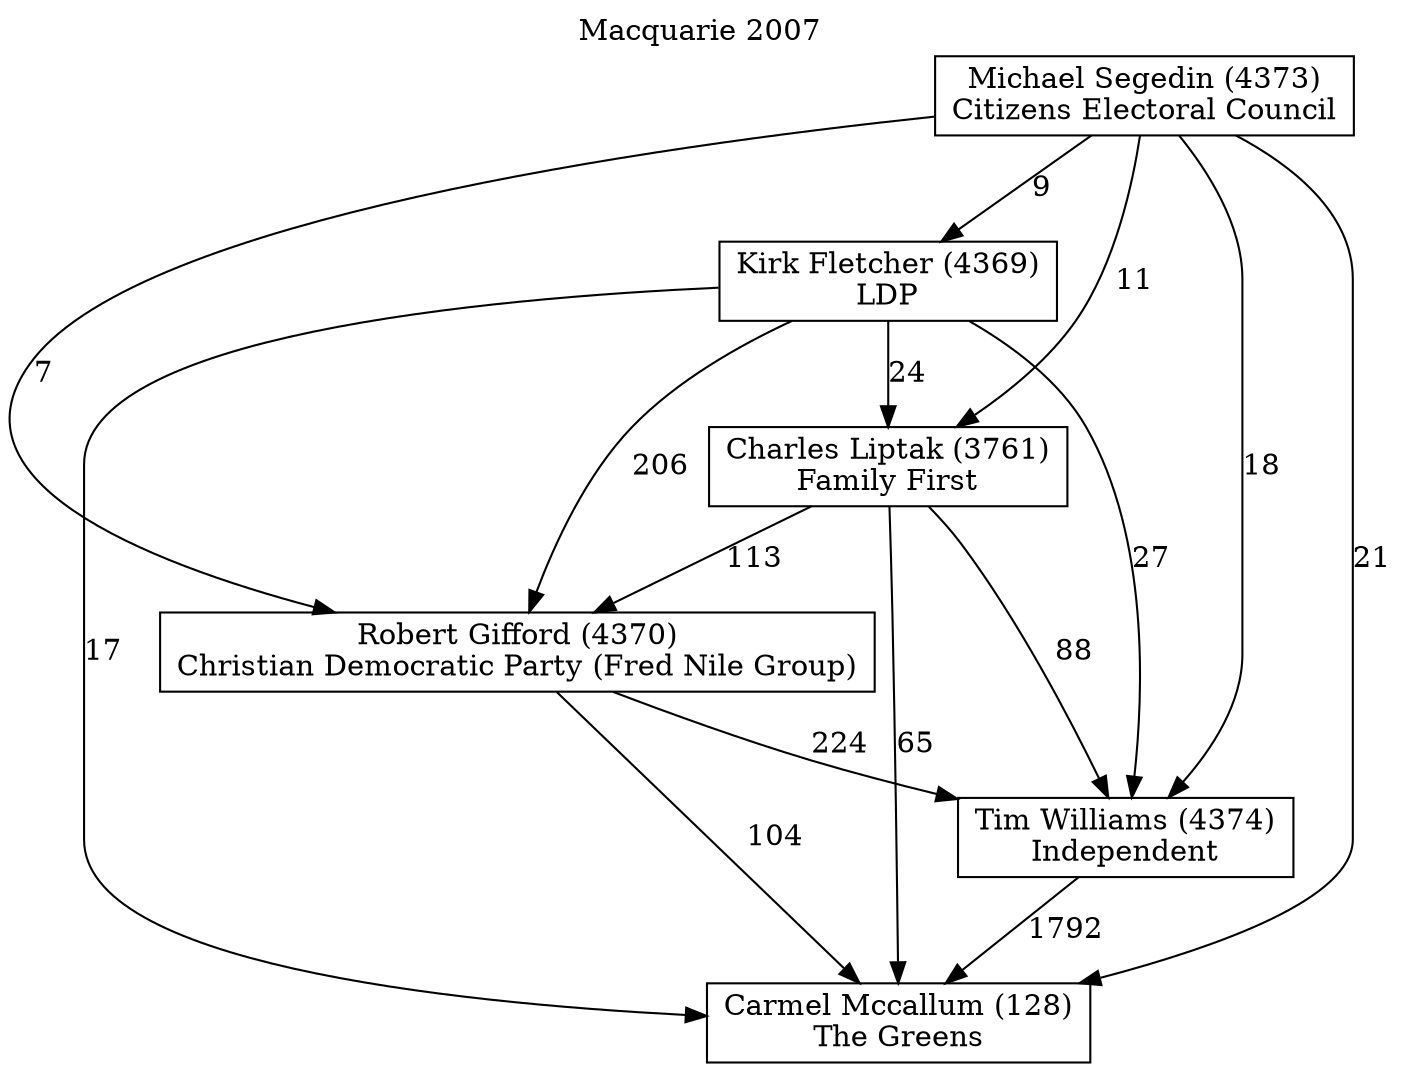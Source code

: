 // House preference flow
digraph "Carmel Mccallum (128)_Macquarie_2007" {
	graph [label="Macquarie 2007" labelloc=t mclimit=10]
	node [shape=box]
	"Carmel Mccallum (128)" [label="Carmel Mccallum (128)
The Greens"]
	"Charles Liptak (3761)" [label="Charles Liptak (3761)
Family First"]
	"Kirk Fletcher (4369)" [label="Kirk Fletcher (4369)
LDP"]
	"Michael Segedin (4373)" [label="Michael Segedin (4373)
Citizens Electoral Council"]
	"Robert Gifford (4370)" [label="Robert Gifford (4370)
Christian Democratic Party (Fred Nile Group)"]
	"Tim Williams (4374)" [label="Tim Williams (4374)
Independent"]
	"Charles Liptak (3761)" -> "Carmel Mccallum (128)" [label=65]
	"Charles Liptak (3761)" -> "Robert Gifford (4370)" [label=113]
	"Charles Liptak (3761)" -> "Tim Williams (4374)" [label=88]
	"Kirk Fletcher (4369)" -> "Carmel Mccallum (128)" [label=17]
	"Kirk Fletcher (4369)" -> "Charles Liptak (3761)" [label=24]
	"Kirk Fletcher (4369)" -> "Robert Gifford (4370)" [label=206]
	"Kirk Fletcher (4369)" -> "Tim Williams (4374)" [label=27]
	"Michael Segedin (4373)" -> "Carmel Mccallum (128)" [label=21]
	"Michael Segedin (4373)" -> "Charles Liptak (3761)" [label=11]
	"Michael Segedin (4373)" -> "Kirk Fletcher (4369)" [label=9]
	"Michael Segedin (4373)" -> "Robert Gifford (4370)" [label=7]
	"Michael Segedin (4373)" -> "Tim Williams (4374)" [label=18]
	"Robert Gifford (4370)" -> "Carmel Mccallum (128)" [label=104]
	"Robert Gifford (4370)" -> "Tim Williams (4374)" [label=224]
	"Tim Williams (4374)" -> "Carmel Mccallum (128)" [label=1792]
}

